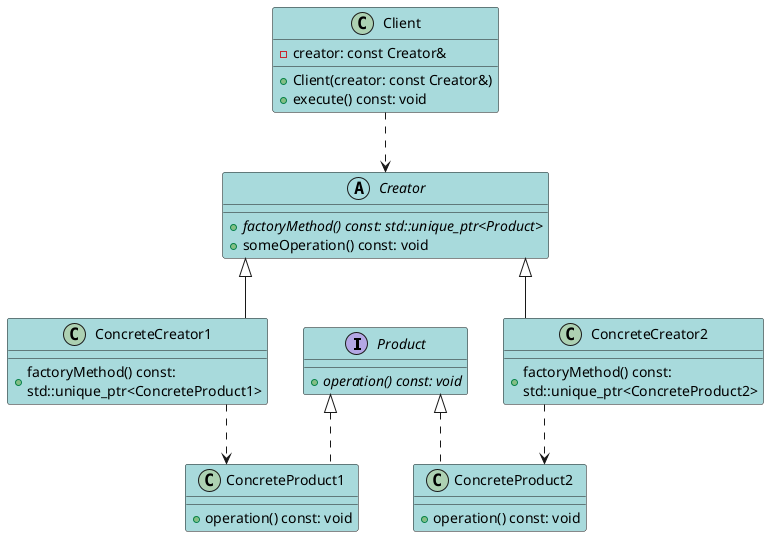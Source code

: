 ' Copyright (c) 2025 Franz Steinkress
' Licensed under the MIT License - see LICENSE for details
@startuml
skinparam linetype ortho
skinparam classBackgroundColor #A8DADC

interface Product {
    + {abstract} operation() const: void
}
class ConcreteProduct1 {
    + operation() const: void
}
class ConcreteProduct2 {
    + operation() const: void
}
abstract class Creator {
    + {abstract} factoryMethod() const: std::unique_ptr<Product>
    + someOperation() const: void
}
class ConcreteCreator1 {
    + factoryMethod() const: \nstd::unique_ptr<ConcreteProduct1>
}
class ConcreteCreator2 {
    + factoryMethod() const: \nstd::unique_ptr<ConcreteProduct2>
}
class Client {
    - creator: const Creator&
    + Client(creator: const Creator&)
    + execute() const: void
}

Creator <|-- ConcreteCreator1
Creator <|-- ConcreteCreator2
Product <|.. ConcreteProduct1
Product <|.. ConcreteProduct2
ConcreteCreator1 ..> ConcreteProduct1
ConcreteCreator2 ..> ConcreteProduct2
Client ..> Creator
@enduml
